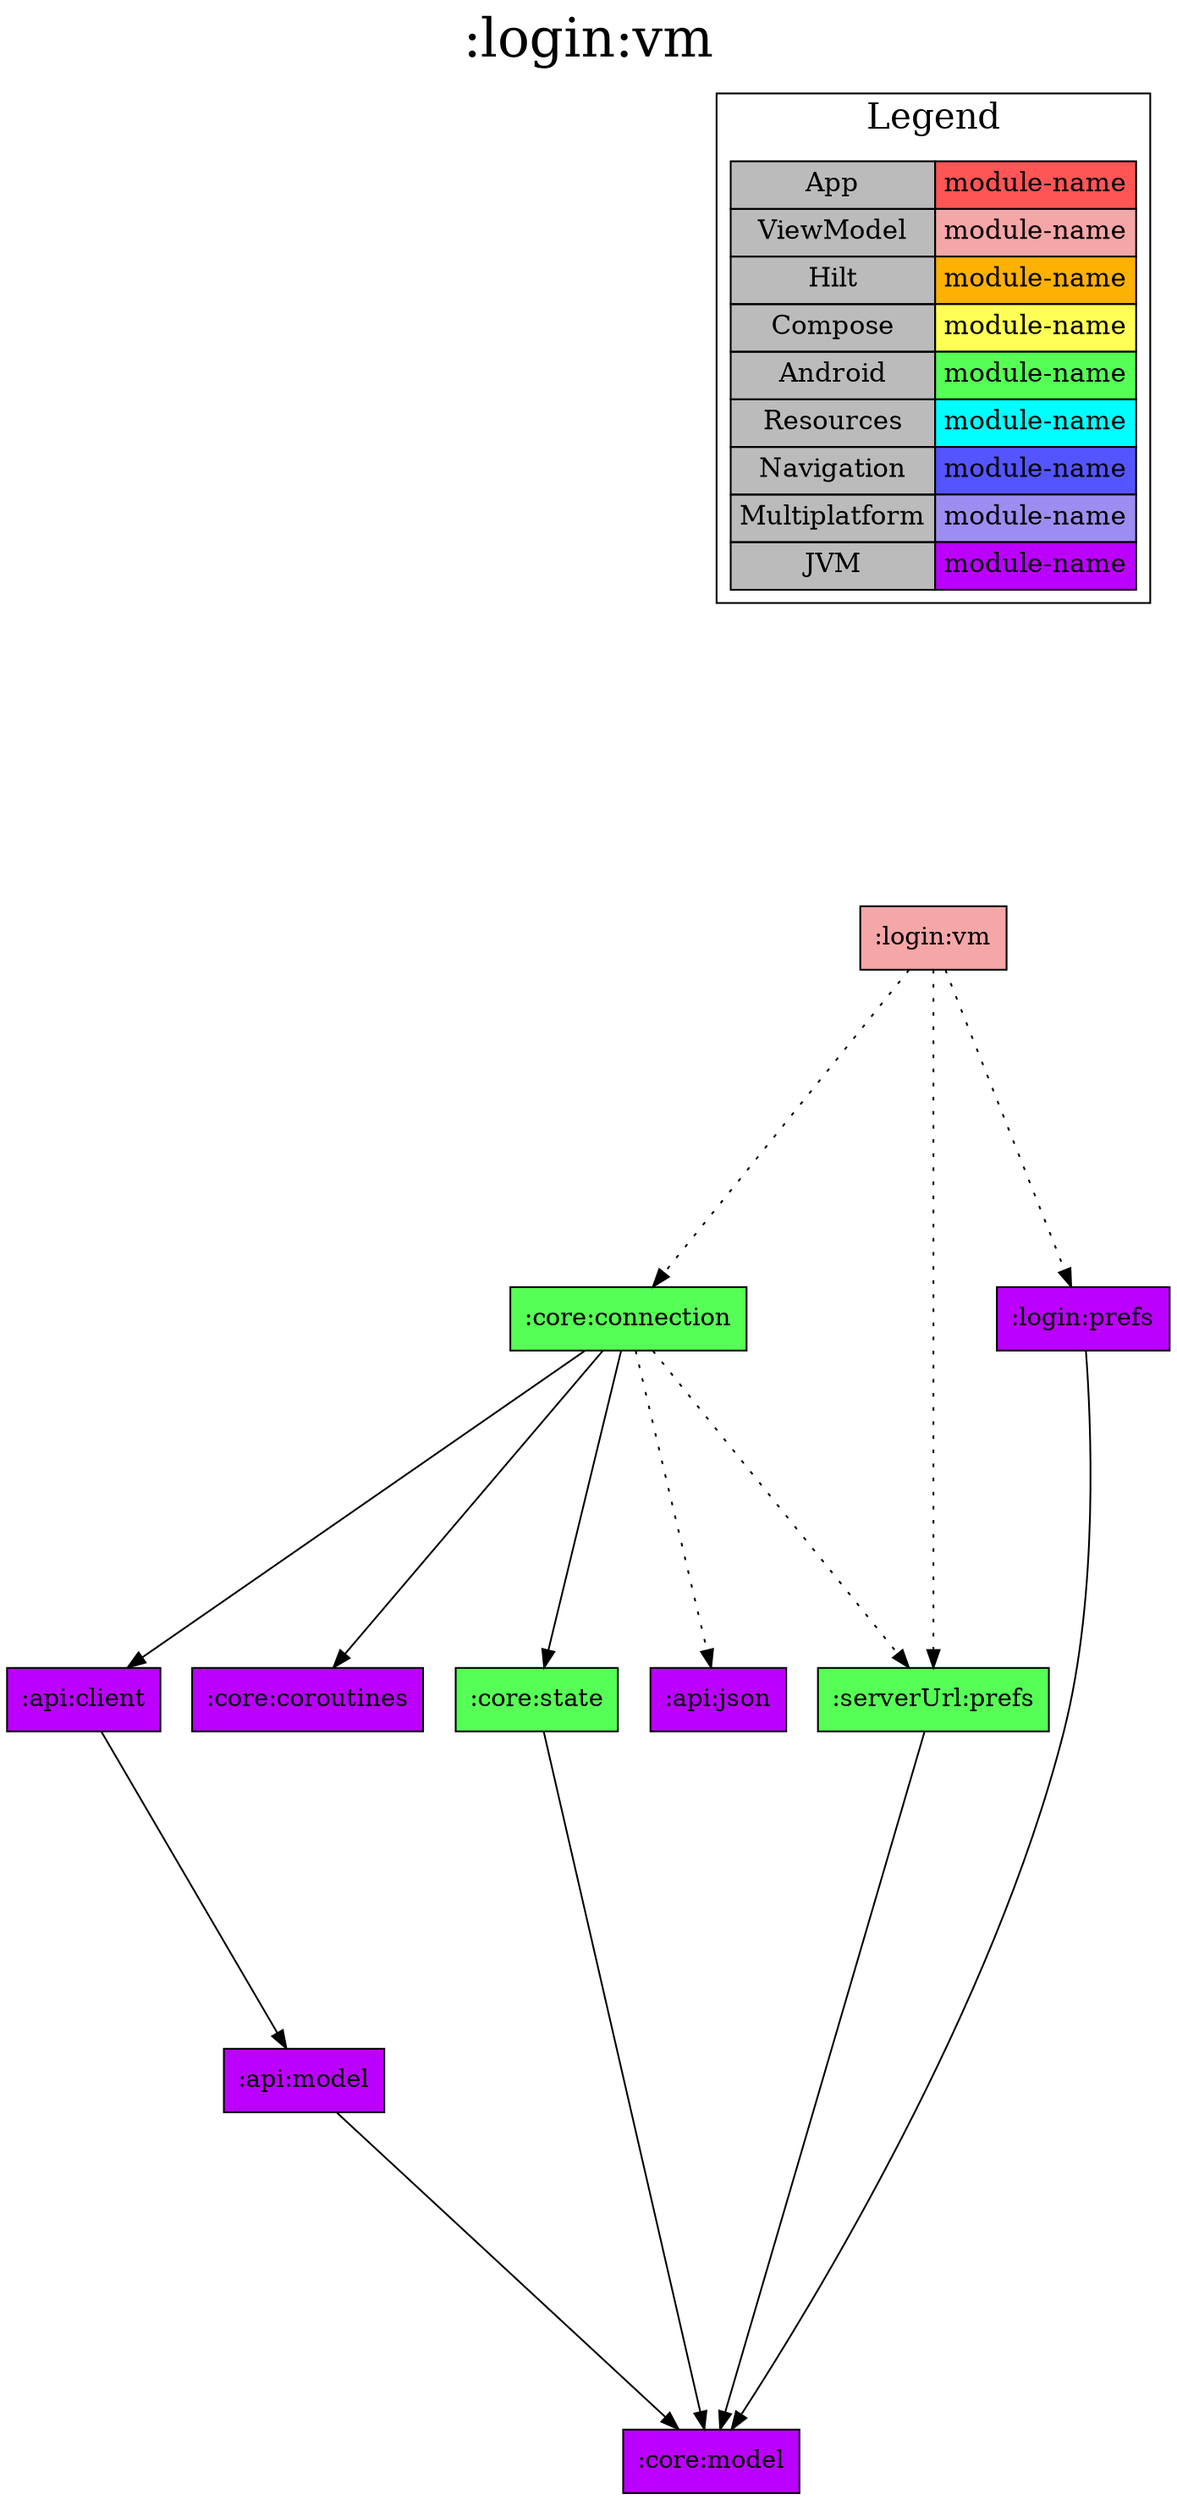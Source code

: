 digraph {
edge ["dir"="forward"]
graph ["dpi"="100","label"=":login:vm","labelloc"="t","fontsize"="30","ranksep"="2.5","rankdir"="TB"]
node ["style"="filled"]
":login:vm" ["fillcolor"="#F5A6A6","shape"="box"]
":core:connection" ["fillcolor"="#55FF55","shape"="box"]
":api:client" ["fillcolor"="#BB00FF","shape"="box"]
":api:model" ["fillcolor"="#BB00FF","shape"="box"]
":core:model" ["fillcolor"="#BB00FF","shape"="box"]
":core:coroutines" ["fillcolor"="#BB00FF","shape"="box"]
":core:state" ["fillcolor"="#55FF55","shape"="box"]
":api:json" ["fillcolor"="#BB00FF","shape"="box"]
":serverUrl:prefs" ["fillcolor"="#55FF55","shape"="box"]
":login:prefs" ["fillcolor"="#BB00FF","shape"="box"]
{
edge ["dir"="none"]
graph ["rank"="same"]
}
":login:vm" -> ":core:connection" ["style"="dotted"]
":login:vm" -> ":login:prefs" ["style"="dotted"]
":login:vm" -> ":serverUrl:prefs" ["style"="dotted"]
":core:connection" -> ":api:client"
":core:connection" -> ":core:coroutines"
":core:connection" -> ":core:state"
":core:connection" -> ":api:json" ["style"="dotted"]
":core:connection" -> ":serverUrl:prefs" ["style"="dotted"]
":api:client" -> ":api:model"
":api:model" -> ":core:model"
":core:state" -> ":core:model"
":serverUrl:prefs" -> ":core:model"
":login:prefs" -> ":core:model"
subgraph "cluster_legend" {
edge ["dir"="none"]
graph ["label"="Legend","fontsize"="20"]
"Legend" ["style"="filled","fillcolor"="#bbbbbb","shape"="none","margin"="0","fontsize"="15","label"=<
<TABLE BORDER="0" CELLBORDER="1" CELLSPACING="0" CELLPADDING="4">
<TR><TD>App</TD><TD BGCOLOR="#FF5555">module-name</TD></TR>
<TR><TD>ViewModel</TD><TD BGCOLOR="#F5A6A6">module-name</TD></TR>
<TR><TD>Hilt</TD><TD BGCOLOR="#FCB103">module-name</TD></TR>
<TR><TD>Compose</TD><TD BGCOLOR="#FFFF55">module-name</TD></TR>
<TR><TD>Android</TD><TD BGCOLOR="#55FF55">module-name</TD></TR>
<TR><TD>Resources</TD><TD BGCOLOR="#00FFFF">module-name</TD></TR>
<TR><TD>Navigation</TD><TD BGCOLOR="#5555FF">module-name</TD></TR>
<TR><TD>Multiplatform</TD><TD BGCOLOR="#9D8DF1">module-name</TD></TR>
<TR><TD>JVM</TD><TD BGCOLOR="#BB00FF">module-name</TD></TR>
</TABLE>
>]
} -> ":login:vm" ["style"="invis"]
}